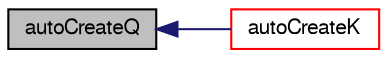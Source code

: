 digraph "autoCreateQ"
{
  bgcolor="transparent";
  edge [fontname="FreeSans",fontsize="10",labelfontname="FreeSans",labelfontsize="10"];
  node [fontname="FreeSans",fontsize="10",shape=record];
  rankdir="LR";
  Node181 [label="autoCreateQ",height=0.2,width=0.4,color="black", fillcolor="grey75", style="filled", fontcolor="black"];
  Node181 -> Node182 [dir="back",color="midnightblue",fontsize="10",style="solid",fontname="FreeSans"];
  Node182 [label="autoCreateK",height=0.2,width=0.4,color="red",URL="$a21173.html#a81b3db801e1873e929d6b4befee22cc5",tooltip="k "];
}
